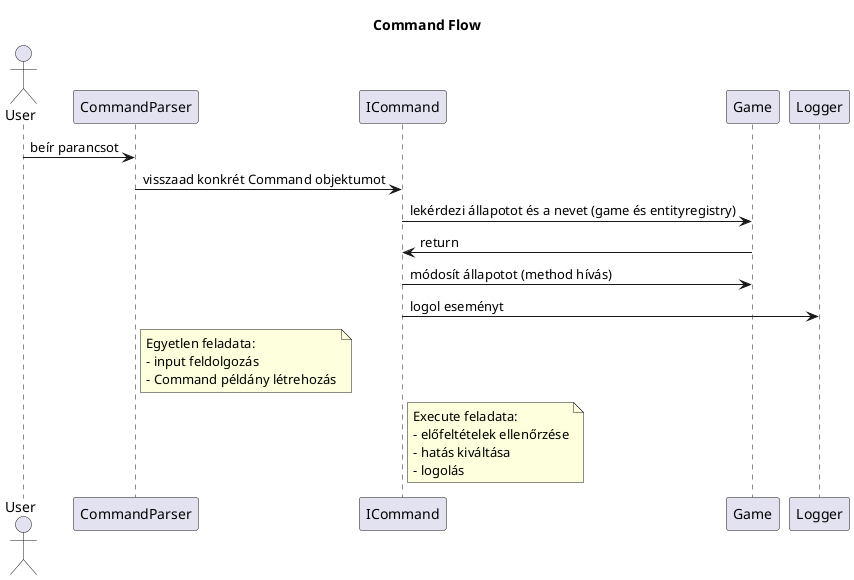 @startuml
title Command Flow

actor User

User -> CommandParser : beír parancsot 
CommandParser -> ICommand : visszaad konkrét Command objektumot 
ICommand -> Game : lekérdezi állapotot és a nevet (game és entityregistry)
Game -> ICommand: return
ICommand -> Game : módosít állapotot (method hívás)
ICommand -> Logger : logol eseményt 

note right of CommandParser
  Egyetlen feladata:
  - input feldolgozás
  - Command példány létrehozás
end note

note right of ICommand
  Execute feladata:
  - előfeltételek ellenőrzése
  - hatás kiváltása
  - logolás
end note

@enduml